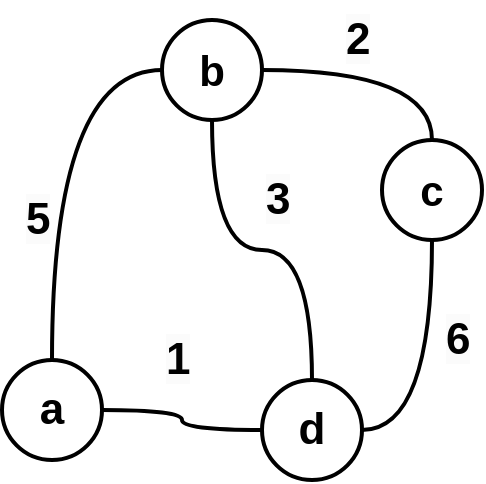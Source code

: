 <mxfile version="24.2.5" type="device">
  <diagram name="Page-1" id="kqFHcIuxuwMGuDFP54hW">
    <mxGraphModel dx="880" dy="532" grid="1" gridSize="10" guides="1" tooltips="1" connect="1" arrows="1" fold="1" page="1" pageScale="1" pageWidth="1169" pageHeight="827" math="0" shadow="0">
      <root>
        <mxCell id="0" />
        <mxCell id="1" parent="0" />
        <mxCell id="Ev9MkNEBeL5gujuolwRq-6" style="edgeStyle=orthogonalEdgeStyle;rounded=0;orthogonalLoop=1;jettySize=auto;html=1;exitX=0;exitY=0.5;exitDx=0;exitDy=0;entryX=0.5;entryY=0;entryDx=0;entryDy=0;strokeWidth=2;endArrow=none;endFill=0;curved=1;" parent="1" source="Ev9MkNEBeL5gujuolwRq-1" target="Ev9MkNEBeL5gujuolwRq-2" edge="1">
          <mxGeometry relative="1" as="geometry" />
        </mxCell>
        <mxCell id="Ev9MkNEBeL5gujuolwRq-7" style="edgeStyle=orthogonalEdgeStyle;rounded=0;orthogonalLoop=1;jettySize=auto;html=1;exitX=1;exitY=0.5;exitDx=0;exitDy=0;entryX=0.5;entryY=0;entryDx=0;entryDy=0;curved=1;strokeWidth=2;endArrow=none;endFill=0;" parent="1" source="Ev9MkNEBeL5gujuolwRq-1" target="Ev9MkNEBeL5gujuolwRq-5" edge="1">
          <mxGeometry relative="1" as="geometry" />
        </mxCell>
        <mxCell id="Ev9MkNEBeL5gujuolwRq-8" style="edgeStyle=orthogonalEdgeStyle;rounded=0;orthogonalLoop=1;jettySize=auto;html=1;exitX=0.5;exitY=1;exitDx=0;exitDy=0;strokeWidth=2;endArrow=none;endFill=0;curved=1;" parent="1" source="Ev9MkNEBeL5gujuolwRq-1" target="Ev9MkNEBeL5gujuolwRq-3" edge="1">
          <mxGeometry relative="1" as="geometry" />
        </mxCell>
        <mxCell id="Ev9MkNEBeL5gujuolwRq-1" value="&lt;font size=&quot;1&quot; style=&quot;&quot;&gt;&lt;b style=&quot;font-size: 21px;&quot;&gt;b&lt;/b&gt;&lt;/font&gt;" style="ellipse;whiteSpace=wrap;html=1;aspect=fixed;strokeWidth=2;" parent="1" vertex="1">
          <mxGeometry x="350" y="50" width="50" height="50" as="geometry" />
        </mxCell>
        <mxCell id="Ev9MkNEBeL5gujuolwRq-9" style="edgeStyle=orthogonalEdgeStyle;rounded=0;orthogonalLoop=1;jettySize=auto;html=1;exitX=1;exitY=0.5;exitDx=0;exitDy=0;curved=1;endArrow=none;endFill=0;strokeWidth=2;" parent="1" source="Ev9MkNEBeL5gujuolwRq-2" target="Ev9MkNEBeL5gujuolwRq-3" edge="1">
          <mxGeometry relative="1" as="geometry" />
        </mxCell>
        <mxCell id="Ev9MkNEBeL5gujuolwRq-2" value="&lt;b style=&quot;font-size: 22px;&quot;&gt;a&lt;/b&gt;" style="ellipse;whiteSpace=wrap;html=1;aspect=fixed;strokeWidth=2;" parent="1" vertex="1">
          <mxGeometry x="270" y="220" width="50" height="50" as="geometry" />
        </mxCell>
        <mxCell id="Ev9MkNEBeL5gujuolwRq-3" value="&lt;font size=&quot;1&quot; style=&quot;&quot;&gt;&lt;b style=&quot;font-size: 22px;&quot;&gt;d&lt;/b&gt;&lt;/font&gt;" style="ellipse;whiteSpace=wrap;html=1;aspect=fixed;strokeWidth=2;" parent="1" vertex="1">
          <mxGeometry x="400" y="230" width="50" height="50" as="geometry" />
        </mxCell>
        <mxCell id="Ev9MkNEBeL5gujuolwRq-10" style="edgeStyle=orthogonalEdgeStyle;rounded=0;orthogonalLoop=1;jettySize=auto;html=1;exitX=0.5;exitY=1;exitDx=0;exitDy=0;entryX=1;entryY=0.5;entryDx=0;entryDy=0;curved=1;strokeWidth=2;endArrow=none;endFill=0;" parent="1" source="Ev9MkNEBeL5gujuolwRq-5" target="Ev9MkNEBeL5gujuolwRq-3" edge="1">
          <mxGeometry relative="1" as="geometry" />
        </mxCell>
        <mxCell id="Ev9MkNEBeL5gujuolwRq-5" value="&lt;font size=&quot;1&quot; style=&quot;&quot;&gt;&lt;b style=&quot;font-size: 21px;&quot;&gt;c&lt;/b&gt;&lt;/font&gt;" style="ellipse;whiteSpace=wrap;html=1;aspect=fixed;strokeWidth=2;" parent="1" vertex="1">
          <mxGeometry x="460" y="110" width="50" height="50" as="geometry" />
        </mxCell>
        <mxCell id="uWJOWy8A9aLR0hV2IB4q-1" value="&lt;b style=&quot;forced-color-adjust: none; color: rgb(0, 0, 0); font-family: Helvetica; font-style: normal; font-variant-ligatures: normal; font-variant-caps: normal; letter-spacing: normal; orphans: 2; text-align: center; text-indent: 0px; text-transform: none; widows: 2; word-spacing: 0px; -webkit-text-stroke-width: 0px; white-space: normal; background-color: rgb(251, 251, 251); text-decoration-thickness: initial; text-decoration-style: initial; text-decoration-color: initial; font-size: 22px;&quot;&gt;1&lt;/b&gt;" style="text;whiteSpace=wrap;html=1;" parent="1" vertex="1">
          <mxGeometry x="350" y="200" width="20" height="30" as="geometry" />
        </mxCell>
        <mxCell id="uWJOWy8A9aLR0hV2IB4q-2" value="&lt;b style=&quot;forced-color-adjust: none; color: rgb(0, 0, 0); font-family: Helvetica; font-style: normal; font-variant-ligatures: normal; font-variant-caps: normal; letter-spacing: normal; orphans: 2; text-align: center; text-indent: 0px; text-transform: none; widows: 2; word-spacing: 0px; -webkit-text-stroke-width: 0px; white-space: normal; background-color: rgb(251, 251, 251); text-decoration-thickness: initial; text-decoration-style: initial; text-decoration-color: initial; font-size: 22px;&quot;&gt;6&lt;/b&gt;" style="text;whiteSpace=wrap;html=1;" parent="1" vertex="1">
          <mxGeometry x="490" y="190" width="20" height="30" as="geometry" />
        </mxCell>
        <mxCell id="uWJOWy8A9aLR0hV2IB4q-3" value="&lt;b style=&quot;forced-color-adjust: none; color: rgb(0, 0, 0); font-family: Helvetica; font-style: normal; font-variant-ligatures: normal; font-variant-caps: normal; letter-spacing: normal; orphans: 2; text-align: center; text-indent: 0px; text-transform: none; widows: 2; word-spacing: 0px; -webkit-text-stroke-width: 0px; white-space: normal; background-color: rgb(251, 251, 251); text-decoration-thickness: initial; text-decoration-style: initial; text-decoration-color: initial; font-size: 22px;&quot;&gt;5&lt;/b&gt;" style="text;whiteSpace=wrap;html=1;" parent="1" vertex="1">
          <mxGeometry x="280" y="130" width="20" height="30" as="geometry" />
        </mxCell>
        <mxCell id="uWJOWy8A9aLR0hV2IB4q-4" value="&lt;b style=&quot;forced-color-adjust: none; color: rgb(0, 0, 0); font-family: Helvetica; font-style: normal; font-variant-ligatures: normal; font-variant-caps: normal; letter-spacing: normal; orphans: 2; text-align: center; text-indent: 0px; text-transform: none; widows: 2; word-spacing: 0px; -webkit-text-stroke-width: 0px; white-space: normal; background-color: rgb(251, 251, 251); text-decoration-thickness: initial; text-decoration-style: initial; text-decoration-color: initial; font-size: 22px;&quot;&gt;3&lt;/b&gt;" style="text;whiteSpace=wrap;html=1;" parent="1" vertex="1">
          <mxGeometry x="400" y="120" width="20" height="30" as="geometry" />
        </mxCell>
        <mxCell id="uWJOWy8A9aLR0hV2IB4q-5" value="&lt;b style=&quot;forced-color-adjust: none; color: rgb(0, 0, 0); font-family: Helvetica; font-style: normal; font-variant-ligatures: normal; font-variant-caps: normal; letter-spacing: normal; orphans: 2; text-align: center; text-indent: 0px; text-transform: none; widows: 2; word-spacing: 0px; -webkit-text-stroke-width: 0px; white-space: normal; background-color: rgb(251, 251, 251); text-decoration-thickness: initial; text-decoration-style: initial; text-decoration-color: initial; font-size: 22px;&quot;&gt;2&lt;/b&gt;" style="text;whiteSpace=wrap;html=1;" parent="1" vertex="1">
          <mxGeometry x="440" y="40" width="20" height="30" as="geometry" />
        </mxCell>
      </root>
    </mxGraphModel>
  </diagram>
</mxfile>
